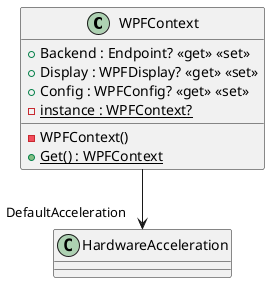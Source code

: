 @startuml
class WPFContext {
    + Backend : Endpoint? <<get>> <<set>>
    + Display : WPFDisplay? <<get>> <<set>>
    + Config : WPFConfig? <<get>> <<set>>
    - {static} instance : WPFContext?
    - WPFContext()
    + {static} Get() : WPFContext
}
WPFContext --> "DefaultAcceleration" HardwareAcceleration
@enduml

